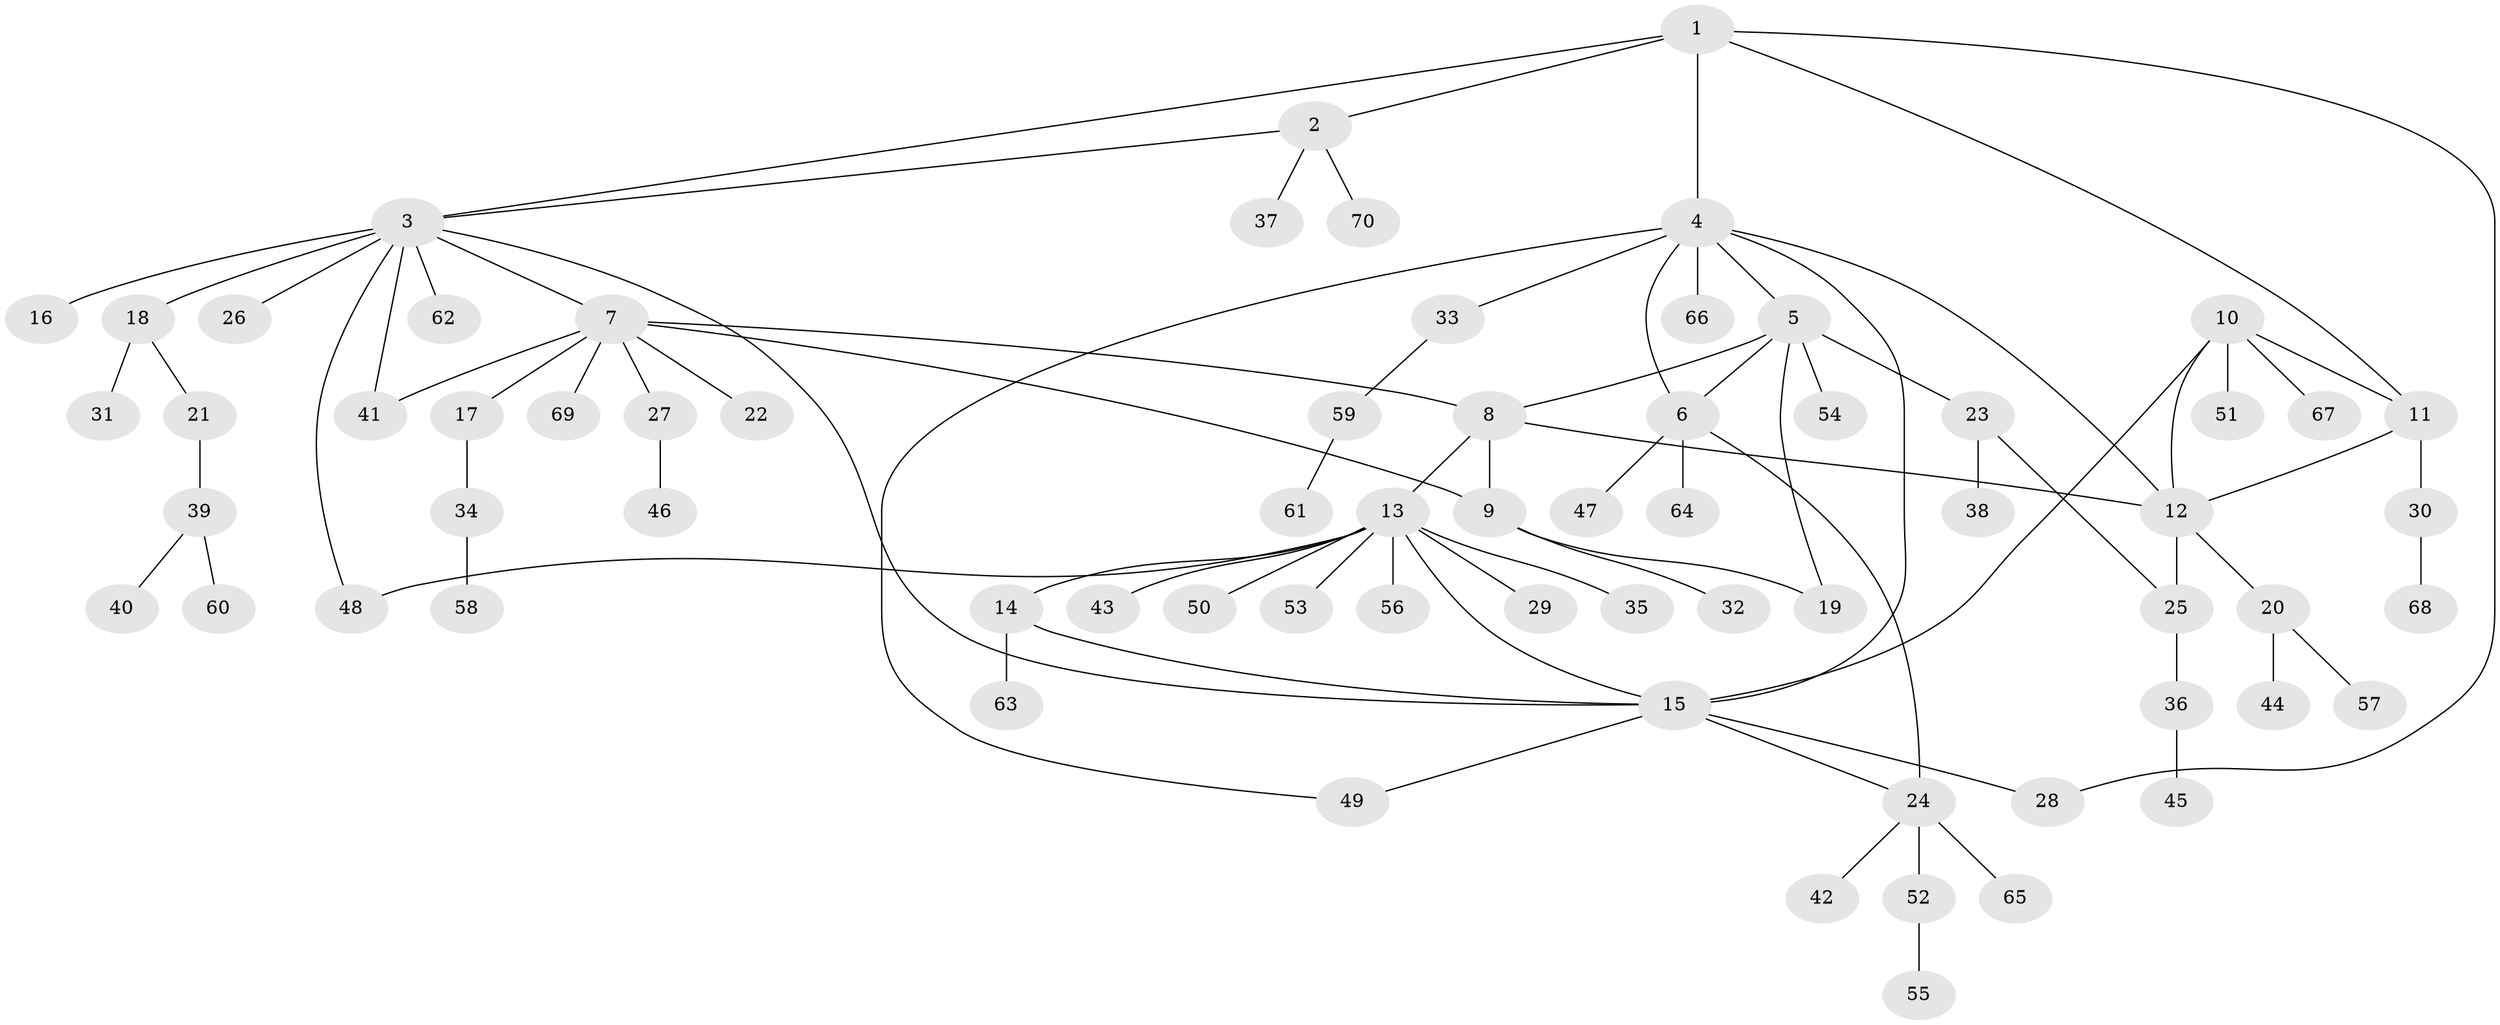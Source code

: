 // coarse degree distribution, {5: 0.038461538461538464, 3: 0.09615384615384616, 9: 0.019230769230769232, 7: 0.057692307692307696, 4: 0.019230769230769232, 8: 0.038461538461538464, 13: 0.019230769230769232, 2: 0.17307692307692307, 1: 0.5384615384615384}
// Generated by graph-tools (version 1.1) at 2025/42/03/06/25 10:42:10]
// undirected, 70 vertices, 87 edges
graph export_dot {
graph [start="1"]
  node [color=gray90,style=filled];
  1;
  2;
  3;
  4;
  5;
  6;
  7;
  8;
  9;
  10;
  11;
  12;
  13;
  14;
  15;
  16;
  17;
  18;
  19;
  20;
  21;
  22;
  23;
  24;
  25;
  26;
  27;
  28;
  29;
  30;
  31;
  32;
  33;
  34;
  35;
  36;
  37;
  38;
  39;
  40;
  41;
  42;
  43;
  44;
  45;
  46;
  47;
  48;
  49;
  50;
  51;
  52;
  53;
  54;
  55;
  56;
  57;
  58;
  59;
  60;
  61;
  62;
  63;
  64;
  65;
  66;
  67;
  68;
  69;
  70;
  1 -- 2;
  1 -- 3;
  1 -- 4;
  1 -- 11;
  1 -- 28;
  2 -- 3;
  2 -- 37;
  2 -- 70;
  3 -- 7;
  3 -- 15;
  3 -- 16;
  3 -- 18;
  3 -- 26;
  3 -- 41;
  3 -- 48;
  3 -- 62;
  4 -- 5;
  4 -- 6;
  4 -- 12;
  4 -- 15;
  4 -- 33;
  4 -- 49;
  4 -- 66;
  5 -- 6;
  5 -- 8;
  5 -- 19;
  5 -- 23;
  5 -- 54;
  6 -- 24;
  6 -- 47;
  6 -- 64;
  7 -- 8;
  7 -- 9;
  7 -- 17;
  7 -- 22;
  7 -- 27;
  7 -- 41;
  7 -- 69;
  8 -- 9;
  8 -- 12;
  8 -- 13;
  9 -- 19;
  9 -- 32;
  10 -- 11;
  10 -- 12;
  10 -- 15;
  10 -- 51;
  10 -- 67;
  11 -- 12;
  11 -- 30;
  12 -- 20;
  12 -- 25;
  13 -- 14;
  13 -- 15;
  13 -- 29;
  13 -- 35;
  13 -- 43;
  13 -- 48;
  13 -- 50;
  13 -- 53;
  13 -- 56;
  14 -- 15;
  14 -- 63;
  15 -- 24;
  15 -- 28;
  15 -- 49;
  17 -- 34;
  18 -- 21;
  18 -- 31;
  20 -- 44;
  20 -- 57;
  21 -- 39;
  23 -- 25;
  23 -- 38;
  24 -- 42;
  24 -- 52;
  24 -- 65;
  25 -- 36;
  27 -- 46;
  30 -- 68;
  33 -- 59;
  34 -- 58;
  36 -- 45;
  39 -- 40;
  39 -- 60;
  52 -- 55;
  59 -- 61;
}
